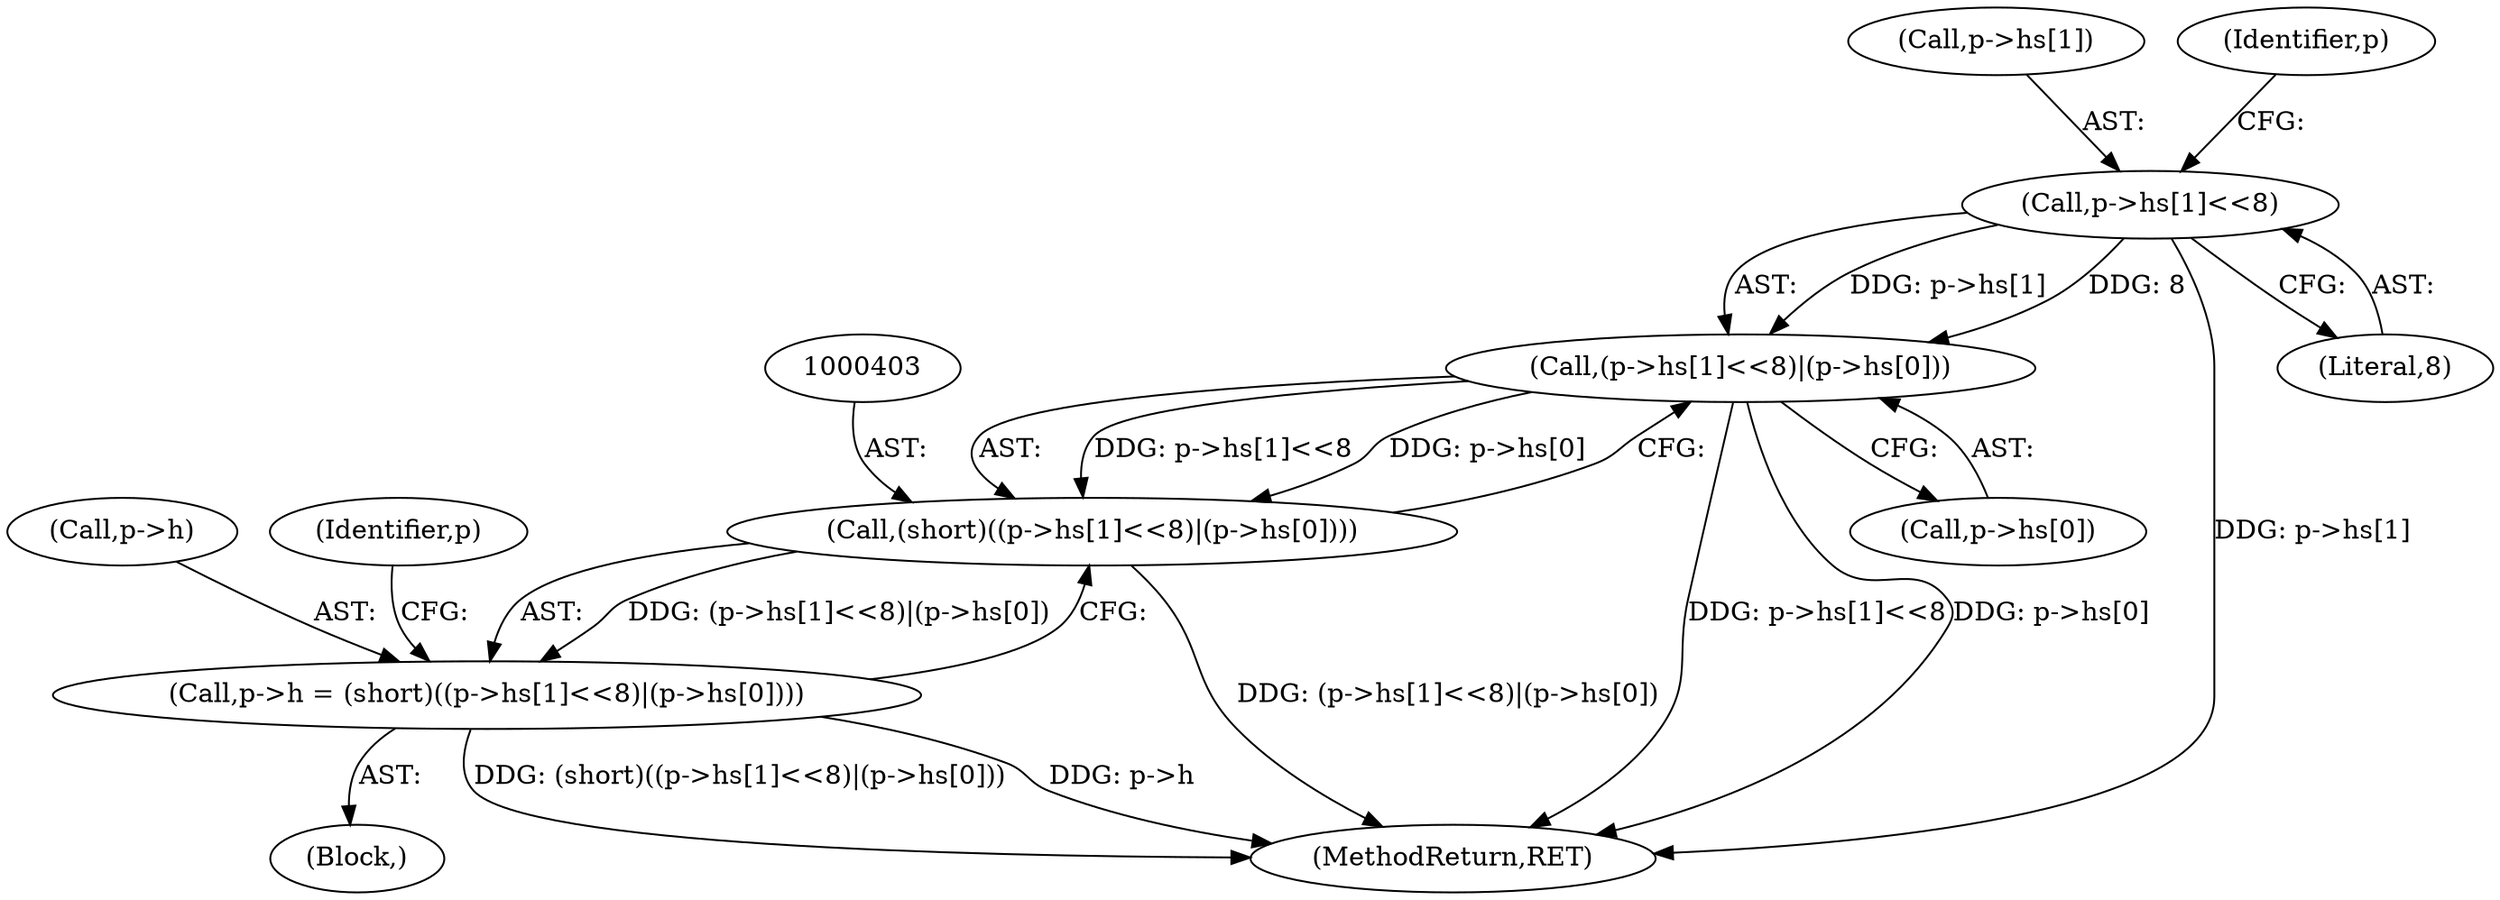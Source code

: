 digraph "0_file_59e63838913eee47f5c120a6c53d4565af638158@array" {
"1000405" [label="(Call,p->hs[1]<<8)"];
"1000404" [label="(Call,(p->hs[1]<<8)|(p->hs[0]))"];
"1000402" [label="(Call,(short)((p->hs[1]<<8)|(p->hs[0])))"];
"1000398" [label="(Call,p->h = (short)((p->hs[1]<<8)|(p->hs[0])))"];
"1000909" [label="(MethodReturn,RET)"];
"1000406" [label="(Call,p->hs[1])"];
"1000412" [label="(Call,p->hs[0])"];
"1000398" [label="(Call,p->h = (short)((p->hs[1]<<8)|(p->hs[0])))"];
"1000399" [label="(Call,p->h)"];
"1000414" [label="(Identifier,p)"];
"1000402" [label="(Call,(short)((p->hs[1]<<8)|(p->hs[0])))"];
"1000411" [label="(Literal,8)"];
"1000404" [label="(Call,(p->hs[1]<<8)|(p->hs[0]))"];
"1000418" [label="(Identifier,p)"];
"1000124" [label="(Block,)"];
"1000405" [label="(Call,p->hs[1]<<8)"];
"1000405" -> "1000404"  [label="AST: "];
"1000405" -> "1000411"  [label="CFG: "];
"1000406" -> "1000405"  [label="AST: "];
"1000411" -> "1000405"  [label="AST: "];
"1000414" -> "1000405"  [label="CFG: "];
"1000405" -> "1000909"  [label="DDG: p->hs[1]"];
"1000405" -> "1000404"  [label="DDG: p->hs[1]"];
"1000405" -> "1000404"  [label="DDG: 8"];
"1000404" -> "1000402"  [label="AST: "];
"1000404" -> "1000412"  [label="CFG: "];
"1000412" -> "1000404"  [label="AST: "];
"1000402" -> "1000404"  [label="CFG: "];
"1000404" -> "1000909"  [label="DDG: p->hs[1]<<8"];
"1000404" -> "1000909"  [label="DDG: p->hs[0]"];
"1000404" -> "1000402"  [label="DDG: p->hs[1]<<8"];
"1000404" -> "1000402"  [label="DDG: p->hs[0]"];
"1000402" -> "1000398"  [label="AST: "];
"1000403" -> "1000402"  [label="AST: "];
"1000398" -> "1000402"  [label="CFG: "];
"1000402" -> "1000909"  [label="DDG: (p->hs[1]<<8)|(p->hs[0])"];
"1000402" -> "1000398"  [label="DDG: (p->hs[1]<<8)|(p->hs[0])"];
"1000398" -> "1000124"  [label="AST: "];
"1000399" -> "1000398"  [label="AST: "];
"1000418" -> "1000398"  [label="CFG: "];
"1000398" -> "1000909"  [label="DDG: (short)((p->hs[1]<<8)|(p->hs[0]))"];
"1000398" -> "1000909"  [label="DDG: p->h"];
}
